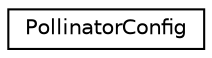 digraph "Graphical Class Hierarchy"
{
 // LATEX_PDF_SIZE
  edge [fontname="Helvetica",fontsize="10",labelfontname="Helvetica",labelfontsize="10"];
  node [fontname="Helvetica",fontsize="10",shape=record];
  rankdir="LR";
  Node0 [label="PollinatorConfig",height=0.2,width=0.4,color="black", fillcolor="white", style="filled",URL="$structPollinatorConfig.html",tooltip=" "];
}
